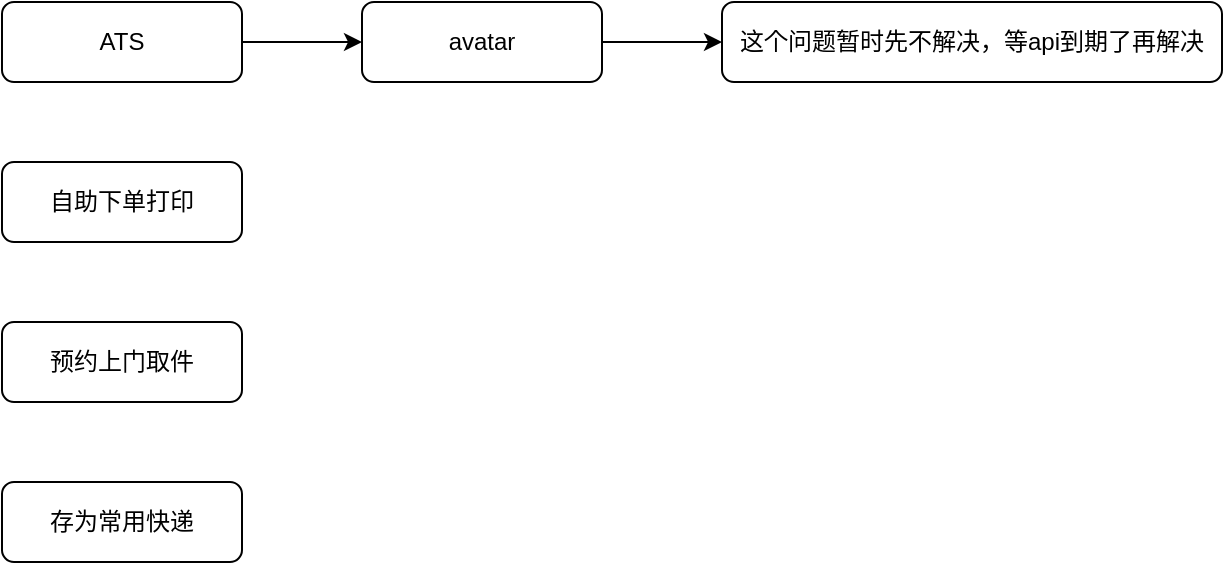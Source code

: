 <mxfile version="16.5.6" type="github">
  <diagram id="CTRHQpLJLAgT-PBREwW2" name="Page-1">
    <mxGraphModel dx="1213" dy="573" grid="1" gridSize="10" guides="1" tooltips="1" connect="1" arrows="1" fold="1" page="1" pageScale="1" pageWidth="827" pageHeight="1169" math="0" shadow="0">
      <root>
        <mxCell id="0" />
        <mxCell id="1" parent="0" />
        <mxCell id="WTsPHk34UFrc1bAdrFl5-3" style="edgeStyle=orthogonalEdgeStyle;rounded=0;orthogonalLoop=1;jettySize=auto;html=1;exitX=1;exitY=0.5;exitDx=0;exitDy=0;entryX=0;entryY=0.5;entryDx=0;entryDy=0;elbow=vertical;curved=1;" edge="1" parent="1" source="WTsPHk34UFrc1bAdrFl5-1" target="WTsPHk34UFrc1bAdrFl5-2">
          <mxGeometry relative="1" as="geometry" />
        </mxCell>
        <mxCell id="WTsPHk34UFrc1bAdrFl5-1" value="ATS" style="rounded=1;whiteSpace=wrap;html=1;" vertex="1" parent="1">
          <mxGeometry x="40" y="50" width="120" height="40" as="geometry" />
        </mxCell>
        <mxCell id="WTsPHk34UFrc1bAdrFl5-5" style="edgeStyle=orthogonalEdgeStyle;rounded=0;orthogonalLoop=1;jettySize=auto;html=1;exitX=1;exitY=0.5;exitDx=0;exitDy=0;entryX=0;entryY=0.5;entryDx=0;entryDy=0;curved=1;" edge="1" parent="1" source="WTsPHk34UFrc1bAdrFl5-2" target="WTsPHk34UFrc1bAdrFl5-4">
          <mxGeometry relative="1" as="geometry" />
        </mxCell>
        <mxCell id="WTsPHk34UFrc1bAdrFl5-2" value="avatar" style="rounded=1;whiteSpace=wrap;html=1;" vertex="1" parent="1">
          <mxGeometry x="220" y="50" width="120" height="40" as="geometry" />
        </mxCell>
        <mxCell id="WTsPHk34UFrc1bAdrFl5-4" value="这个问题暂时先不解决，等api到期了再解决" style="rounded=1;whiteSpace=wrap;html=1;" vertex="1" parent="1">
          <mxGeometry x="400" y="50" width="250" height="40" as="geometry" />
        </mxCell>
        <mxCell id="WTsPHk34UFrc1bAdrFl5-6" value="自助下单打印" style="rounded=1;whiteSpace=wrap;html=1;" vertex="1" parent="1">
          <mxGeometry x="40" y="130" width="120" height="40" as="geometry" />
        </mxCell>
        <mxCell id="WTsPHk34UFrc1bAdrFl5-7" value="预约上门取件" style="rounded=1;whiteSpace=wrap;html=1;" vertex="1" parent="1">
          <mxGeometry x="40" y="210" width="120" height="40" as="geometry" />
        </mxCell>
        <mxCell id="WTsPHk34UFrc1bAdrFl5-9" value="存为常用快递" style="rounded=1;whiteSpace=wrap;html=1;" vertex="1" parent="1">
          <mxGeometry x="40" y="290" width="120" height="40" as="geometry" />
        </mxCell>
      </root>
    </mxGraphModel>
  </diagram>
</mxfile>
